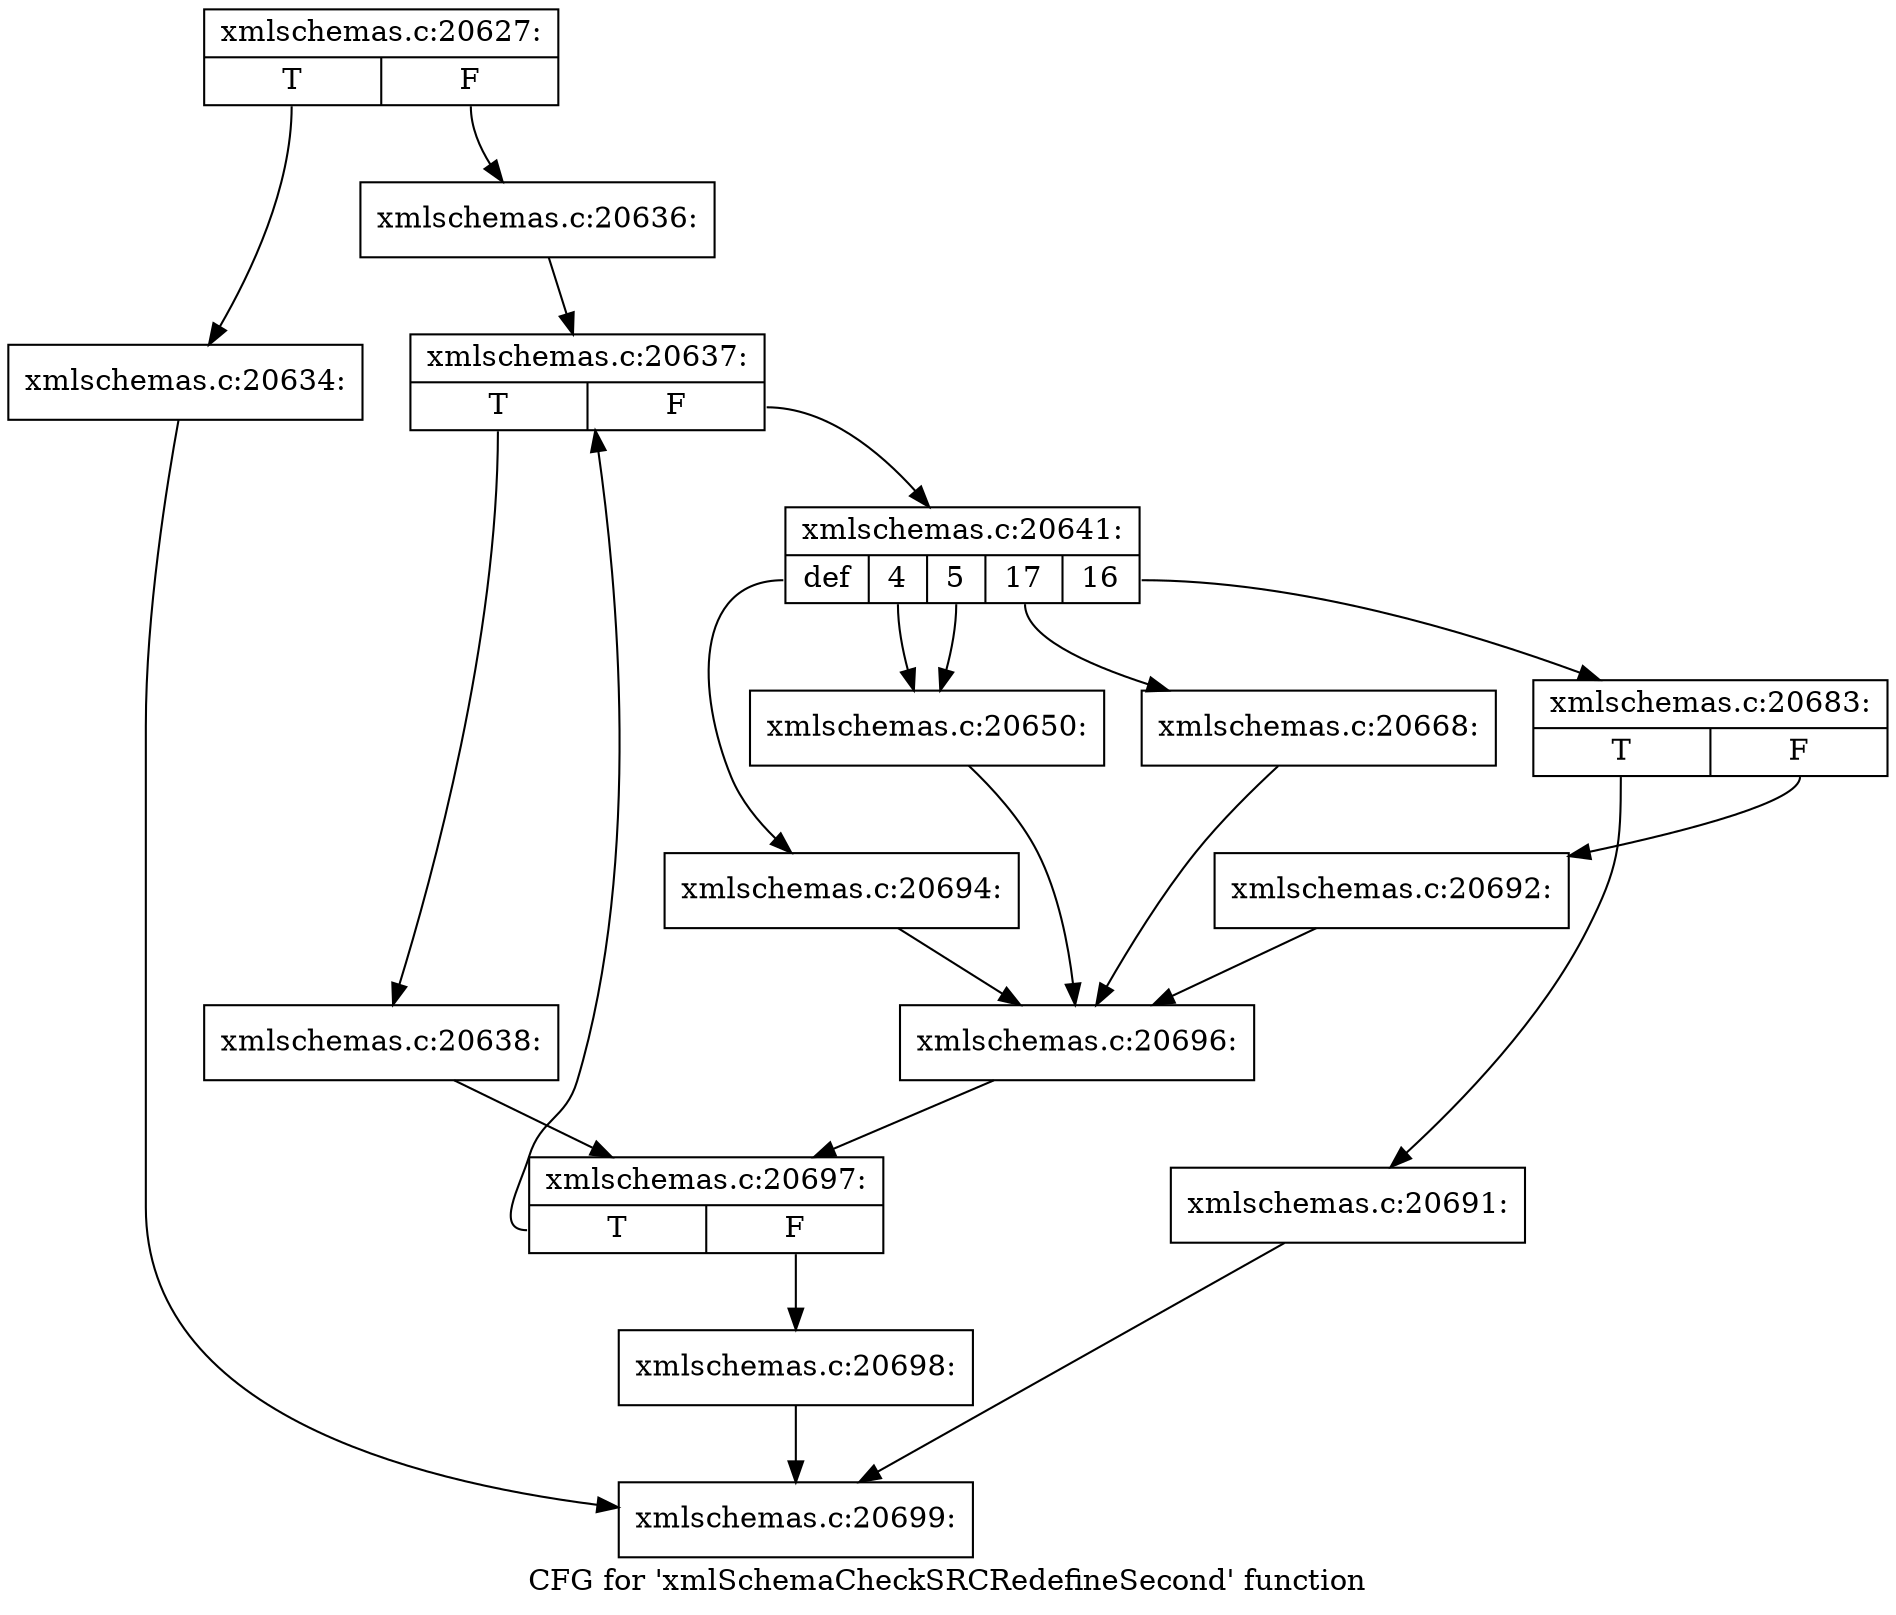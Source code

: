 digraph "CFG for 'xmlSchemaCheckSRCRedefineSecond' function" {
	label="CFG for 'xmlSchemaCheckSRCRedefineSecond' function";

	Node0x521b2d0 [shape=record,label="{xmlschemas.c:20627:|{<s0>T|<s1>F}}"];
	Node0x521b2d0:s0 -> Node0x5226670;
	Node0x521b2d0:s1 -> Node0x52266c0;
	Node0x5226670 [shape=record,label="{xmlschemas.c:20634:}"];
	Node0x5226670 -> Node0x5221eb0;
	Node0x52266c0 [shape=record,label="{xmlschemas.c:20636:}"];
	Node0x52266c0 -> Node0x5226b80;
	Node0x5226b80 [shape=record,label="{xmlschemas.c:20637:|{<s0>T|<s1>F}}"];
	Node0x5226b80:s0 -> Node0x5226eb0;
	Node0x5226b80:s1 -> Node0x5226f00;
	Node0x5226eb0 [shape=record,label="{xmlschemas.c:20638:}"];
	Node0x5226eb0 -> Node0x5226b30;
	Node0x5226f00 [shape=record,label="{xmlschemas.c:20641:|{<s0>def|<s1>4|<s2>5|<s3>17|<s4>16}}"];
	Node0x5226f00:s0 -> Node0x5227a90;
	Node0x5226f00:s1 -> Node0x5227dd0;
	Node0x5226f00:s2 -> Node0x5227dd0;
	Node0x5226f00:s3 -> Node0x52282b0;
	Node0x5226f00:s4 -> Node0x5228390;
	Node0x5227dd0 [shape=record,label="{xmlschemas.c:20650:}"];
	Node0x5227dd0 -> Node0x5227880;
	Node0x52282b0 [shape=record,label="{xmlschemas.c:20668:}"];
	Node0x52282b0 -> Node0x5227880;
	Node0x5228390 [shape=record,label="{xmlschemas.c:20683:|{<s0>T|<s1>F}}"];
	Node0x5228390:s0 -> Node0x5228df0;
	Node0x5228390:s1 -> Node0x5229e60;
	Node0x5228df0 [shape=record,label="{xmlschemas.c:20691:}"];
	Node0x5228df0 -> Node0x5221eb0;
	Node0x5229e60 [shape=record,label="{xmlschemas.c:20692:}"];
	Node0x5229e60 -> Node0x5227880;
	Node0x5227a90 [shape=record,label="{xmlschemas.c:20694:}"];
	Node0x5227a90 -> Node0x5227880;
	Node0x5227880 [shape=record,label="{xmlschemas.c:20696:}"];
	Node0x5227880 -> Node0x5226b30;
	Node0x5226b30 [shape=record,label="{xmlschemas.c:20697:|{<s0>T|<s1>F}}"];
	Node0x5226b30:s0 -> Node0x5226b80;
	Node0x5226b30:s1 -> Node0x5226ae0;
	Node0x5226ae0 [shape=record,label="{xmlschemas.c:20698:}"];
	Node0x5226ae0 -> Node0x5221eb0;
	Node0x5221eb0 [shape=record,label="{xmlschemas.c:20699:}"];
}

